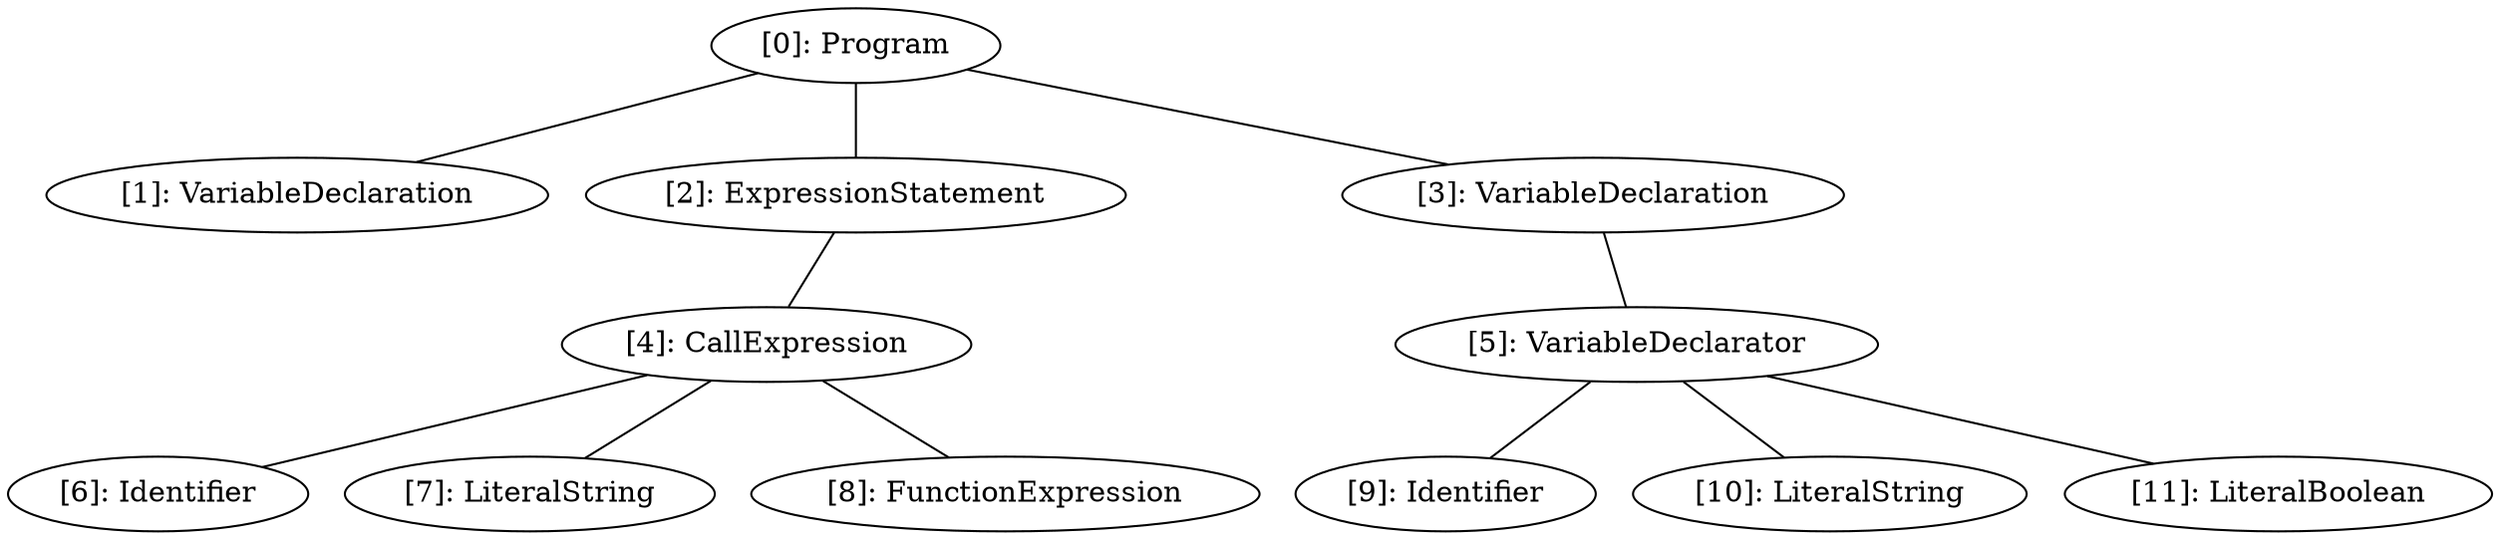 // Result
graph {
	0 [label="[0]: Program"]
	1 [label="[1]: VariableDeclaration"]
	2 [label="[2]: ExpressionStatement"]
	3 [label="[3]: VariableDeclaration"]
	4 [label="[4]: CallExpression"]
	5 [label="[5]: VariableDeclarator"]
	6 [label="[6]: Identifier"]
	7 [label="[7]: LiteralString"]
	8 [label="[8]: FunctionExpression"]
	9 [label="[9]: Identifier"]
	10 [label="[10]: LiteralString"]
	11 [label="[11]: LiteralBoolean"]
	0 -- 1
	0 -- 2
	0 -- 3
	2 -- 4
	3 -- 5
	4 -- 6
	4 -- 7
	4 -- 8
	5 -- 9
	5 -- 10
	5 -- 11
}
